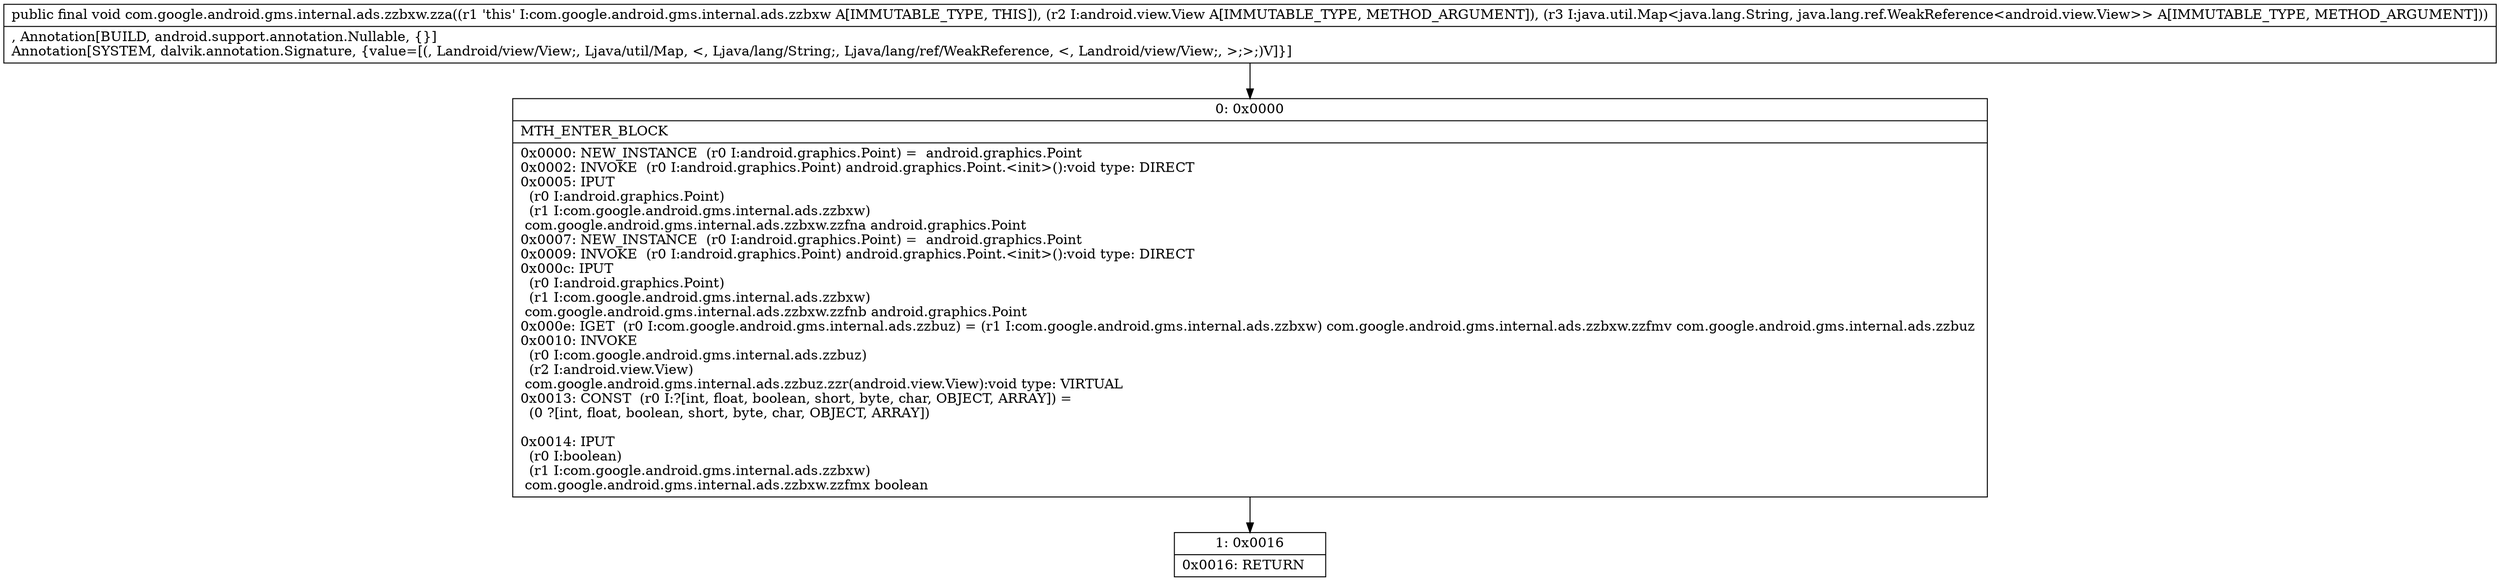 digraph "CFG forcom.google.android.gms.internal.ads.zzbxw.zza(Landroid\/view\/View;Ljava\/util\/Map;)V" {
Node_0 [shape=record,label="{0\:\ 0x0000|MTH_ENTER_BLOCK\l|0x0000: NEW_INSTANCE  (r0 I:android.graphics.Point) =  android.graphics.Point \l0x0002: INVOKE  (r0 I:android.graphics.Point) android.graphics.Point.\<init\>():void type: DIRECT \l0x0005: IPUT  \l  (r0 I:android.graphics.Point)\l  (r1 I:com.google.android.gms.internal.ads.zzbxw)\l com.google.android.gms.internal.ads.zzbxw.zzfna android.graphics.Point \l0x0007: NEW_INSTANCE  (r0 I:android.graphics.Point) =  android.graphics.Point \l0x0009: INVOKE  (r0 I:android.graphics.Point) android.graphics.Point.\<init\>():void type: DIRECT \l0x000c: IPUT  \l  (r0 I:android.graphics.Point)\l  (r1 I:com.google.android.gms.internal.ads.zzbxw)\l com.google.android.gms.internal.ads.zzbxw.zzfnb android.graphics.Point \l0x000e: IGET  (r0 I:com.google.android.gms.internal.ads.zzbuz) = (r1 I:com.google.android.gms.internal.ads.zzbxw) com.google.android.gms.internal.ads.zzbxw.zzfmv com.google.android.gms.internal.ads.zzbuz \l0x0010: INVOKE  \l  (r0 I:com.google.android.gms.internal.ads.zzbuz)\l  (r2 I:android.view.View)\l com.google.android.gms.internal.ads.zzbuz.zzr(android.view.View):void type: VIRTUAL \l0x0013: CONST  (r0 I:?[int, float, boolean, short, byte, char, OBJECT, ARRAY]) = \l  (0 ?[int, float, boolean, short, byte, char, OBJECT, ARRAY])\l \l0x0014: IPUT  \l  (r0 I:boolean)\l  (r1 I:com.google.android.gms.internal.ads.zzbxw)\l com.google.android.gms.internal.ads.zzbxw.zzfmx boolean \l}"];
Node_1 [shape=record,label="{1\:\ 0x0016|0x0016: RETURN   \l}"];
MethodNode[shape=record,label="{public final void com.google.android.gms.internal.ads.zzbxw.zza((r1 'this' I:com.google.android.gms.internal.ads.zzbxw A[IMMUTABLE_TYPE, THIS]), (r2 I:android.view.View A[IMMUTABLE_TYPE, METHOD_ARGUMENT]), (r3 I:java.util.Map\<java.lang.String, java.lang.ref.WeakReference\<android.view.View\>\> A[IMMUTABLE_TYPE, METHOD_ARGUMENT]))  | , Annotation[BUILD, android.support.annotation.Nullable, \{\}]\lAnnotation[SYSTEM, dalvik.annotation.Signature, \{value=[(, Landroid\/view\/View;, Ljava\/util\/Map, \<, Ljava\/lang\/String;, Ljava\/lang\/ref\/WeakReference, \<, Landroid\/view\/View;, \>;\>;)V]\}]\l}"];
MethodNode -> Node_0;
Node_0 -> Node_1;
}

